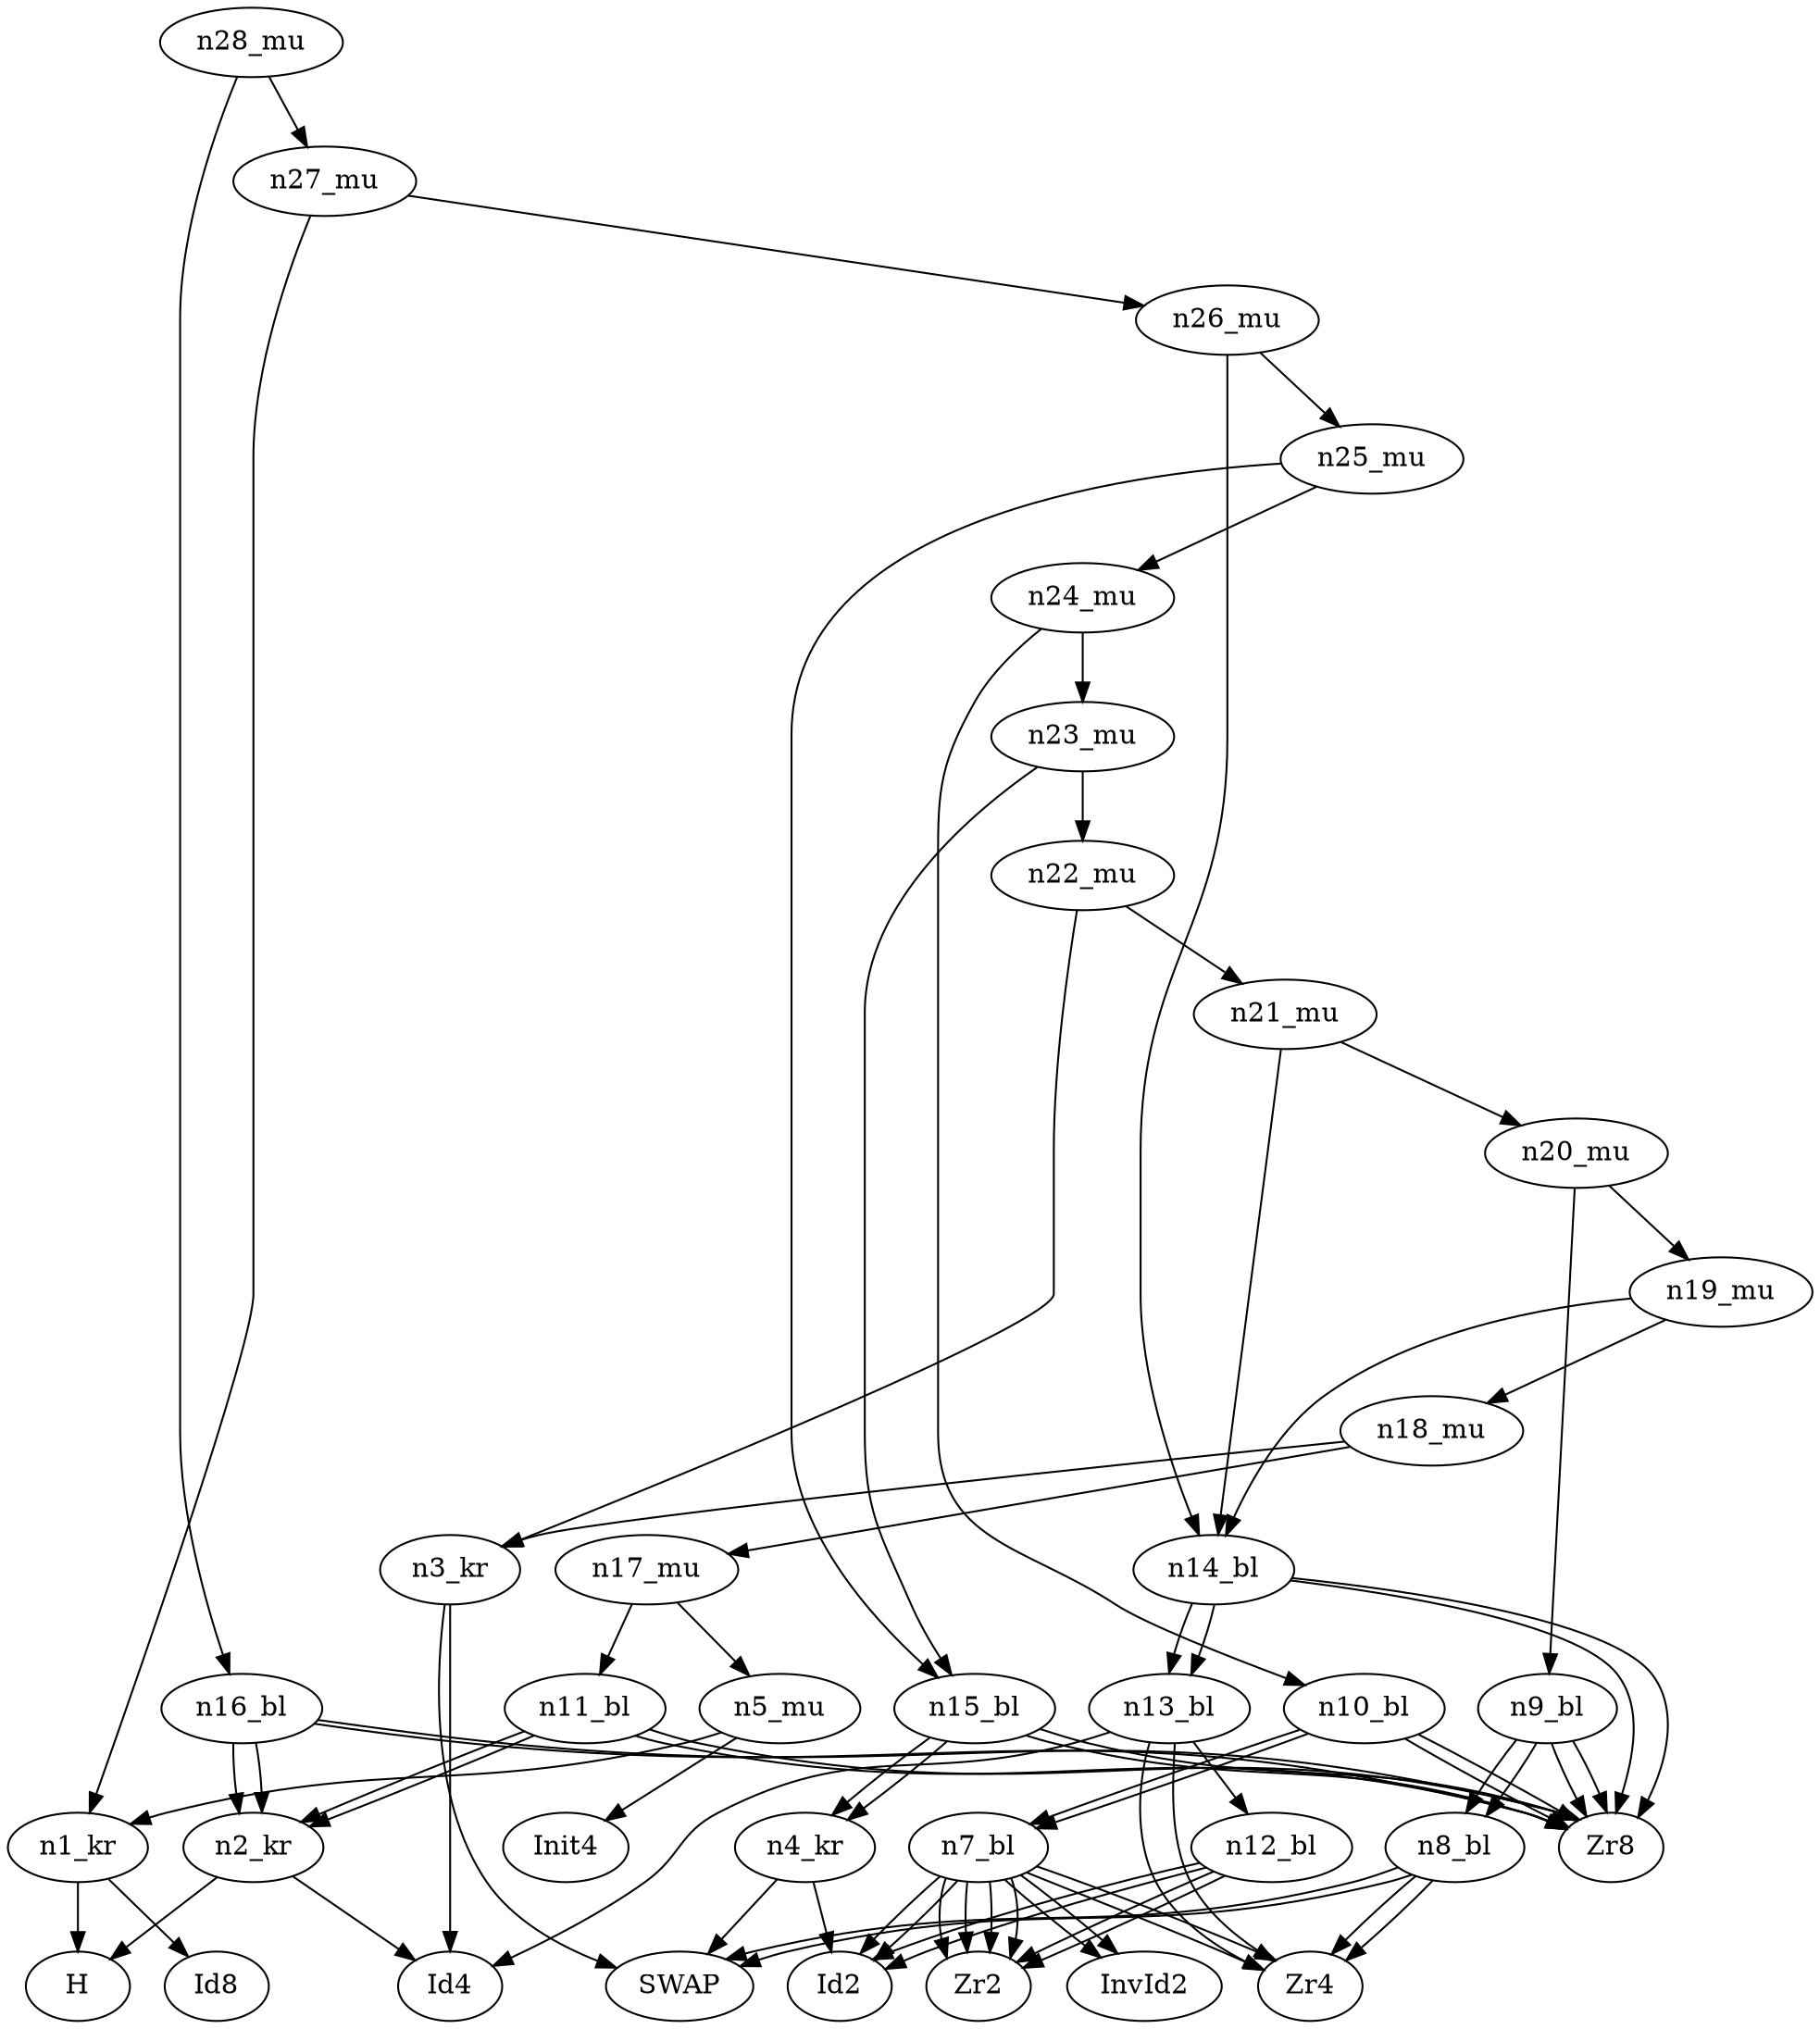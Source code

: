 digraph G {
 // x1 = Id1
 // x2 = Id8
 // x4 = Init(4)
 // x5 = Id2
 // x6 = Id4
 ordering="out"
 // CNOT = np.block([[Id2, Zr2],  [Zr2, InvId2]])
 //CNOT -> Id2, Zr2, Zr2, InvId2

 // x3 = kron(H, x2)
 n1_kr -> H, Id8

 // t6 = kron(H, x6)
 n2_kr -> H, Id4

 // t11 = kron(SWAP, x6)
 n3_kr -> SWAP, Id4

 // t12 = kron(SWAP, x5)
 n4_kr -> SWAP, Id2

 //x4 = matmul(x3, x4)
 n5_mu -> n1_kr, Init4

 // t1 = np.block([[H, Zr2], [Zr2, H]])
 //n6_bl -> H, Zr2, Zr2, H
 // t2 = np.block([[CNOT, Zr4], [Zr4, CNOT]])
 // or n7_bl -> CNOT, Zr4, Zr4, CNOT
 n7_bl -> Id2, Zr2, Zr2, InvId2, Zr4, Zr4, Id2, Zr2, Zr2, InvId2
 // t3 = np.block([[SWAP, Zr4], [Zr4, SWAP]])
 n8_bl -> SWAP, Zr4, Zr4, SWAP
 // t4 = np.block([[t3, Zr8], [Zr8, t3]])
 n9_bl -> n8_bl, Zr8, Zr8, n8_bl
 // t5 = np.block([[t2, Zr8],  [Zr8, t2]])
 n10_bl -> n7_bl, Zr8, Zr8, n7_bl
 // t8 = np.block([[t6, Zr8],  [Zr8, t6]])
 n11_bl -> n2_kr, Zr8, Zr8, n2_kr
 // InvId4 = np.block([[Zr2, x5], [x5, Zr2]])
 n12_bl -> Zr2, Id2, Id2, Zr2
 // t9 = np.block([[Id4, Zr4],  [Zr4, InvId4]])
 n13_bl -> Id4, Zr4, Zr4, n12_bl
 // t10 = np.block([[t9, Zr8], [Zr8, t9]])
 n14_bl -> n13_bl, Zr8, Zr8, n13_bl
 // t13 = np.block([[t12, Zr8], [Zr8, t12]])
 n15_bl -> n4_kr, Zr8, Zr8, n4_kr
 // t15 = np.block([[t6, Zr8], [Zr8, t6]])
 n16_bl -> n2_kr, Zr8, Zr8, n2_kr

 // x4 = matmul(t8, x4)
 n17_mu -> n11_bl, n5_mu
 // x4 = matmul(t11, x4)
 n18_mu -> n3_kr, n17_mu
 // x4 = matmul(t10, x4)
 n19_mu -> n14_bl, n18_mu
 // x4 = matmul(t4, x4)
 n20_mu -> n9_bl, n19_mu
 // x4 = matmul(t10, x4)
 n21_mu -> n14_bl, n20_mu
 // x4 = matmul(t11, x4)
 n22_mu -> n3_kr, n21_mu
 // x4 = matmul(t13, x4)
 n23_mu -> n15_bl, n22_mu
 // x4 = matmul(t5 , x4)
 n24_mu -> n10_bl, n23_mu
 // x4 = matmul(t13, x4)
 n25_mu -> n15_bl, n24_mu
 // x4 = matmul(t10, x4)
 n26_mu -> n14_bl, n25_mu
 // x4 = matmul(x3, x4)
 n27_mu -> n1_kr, n26_mu
 // x4 = matmul(t15, x4)
 n28_mu -> n16_bl, n27_mu
}
